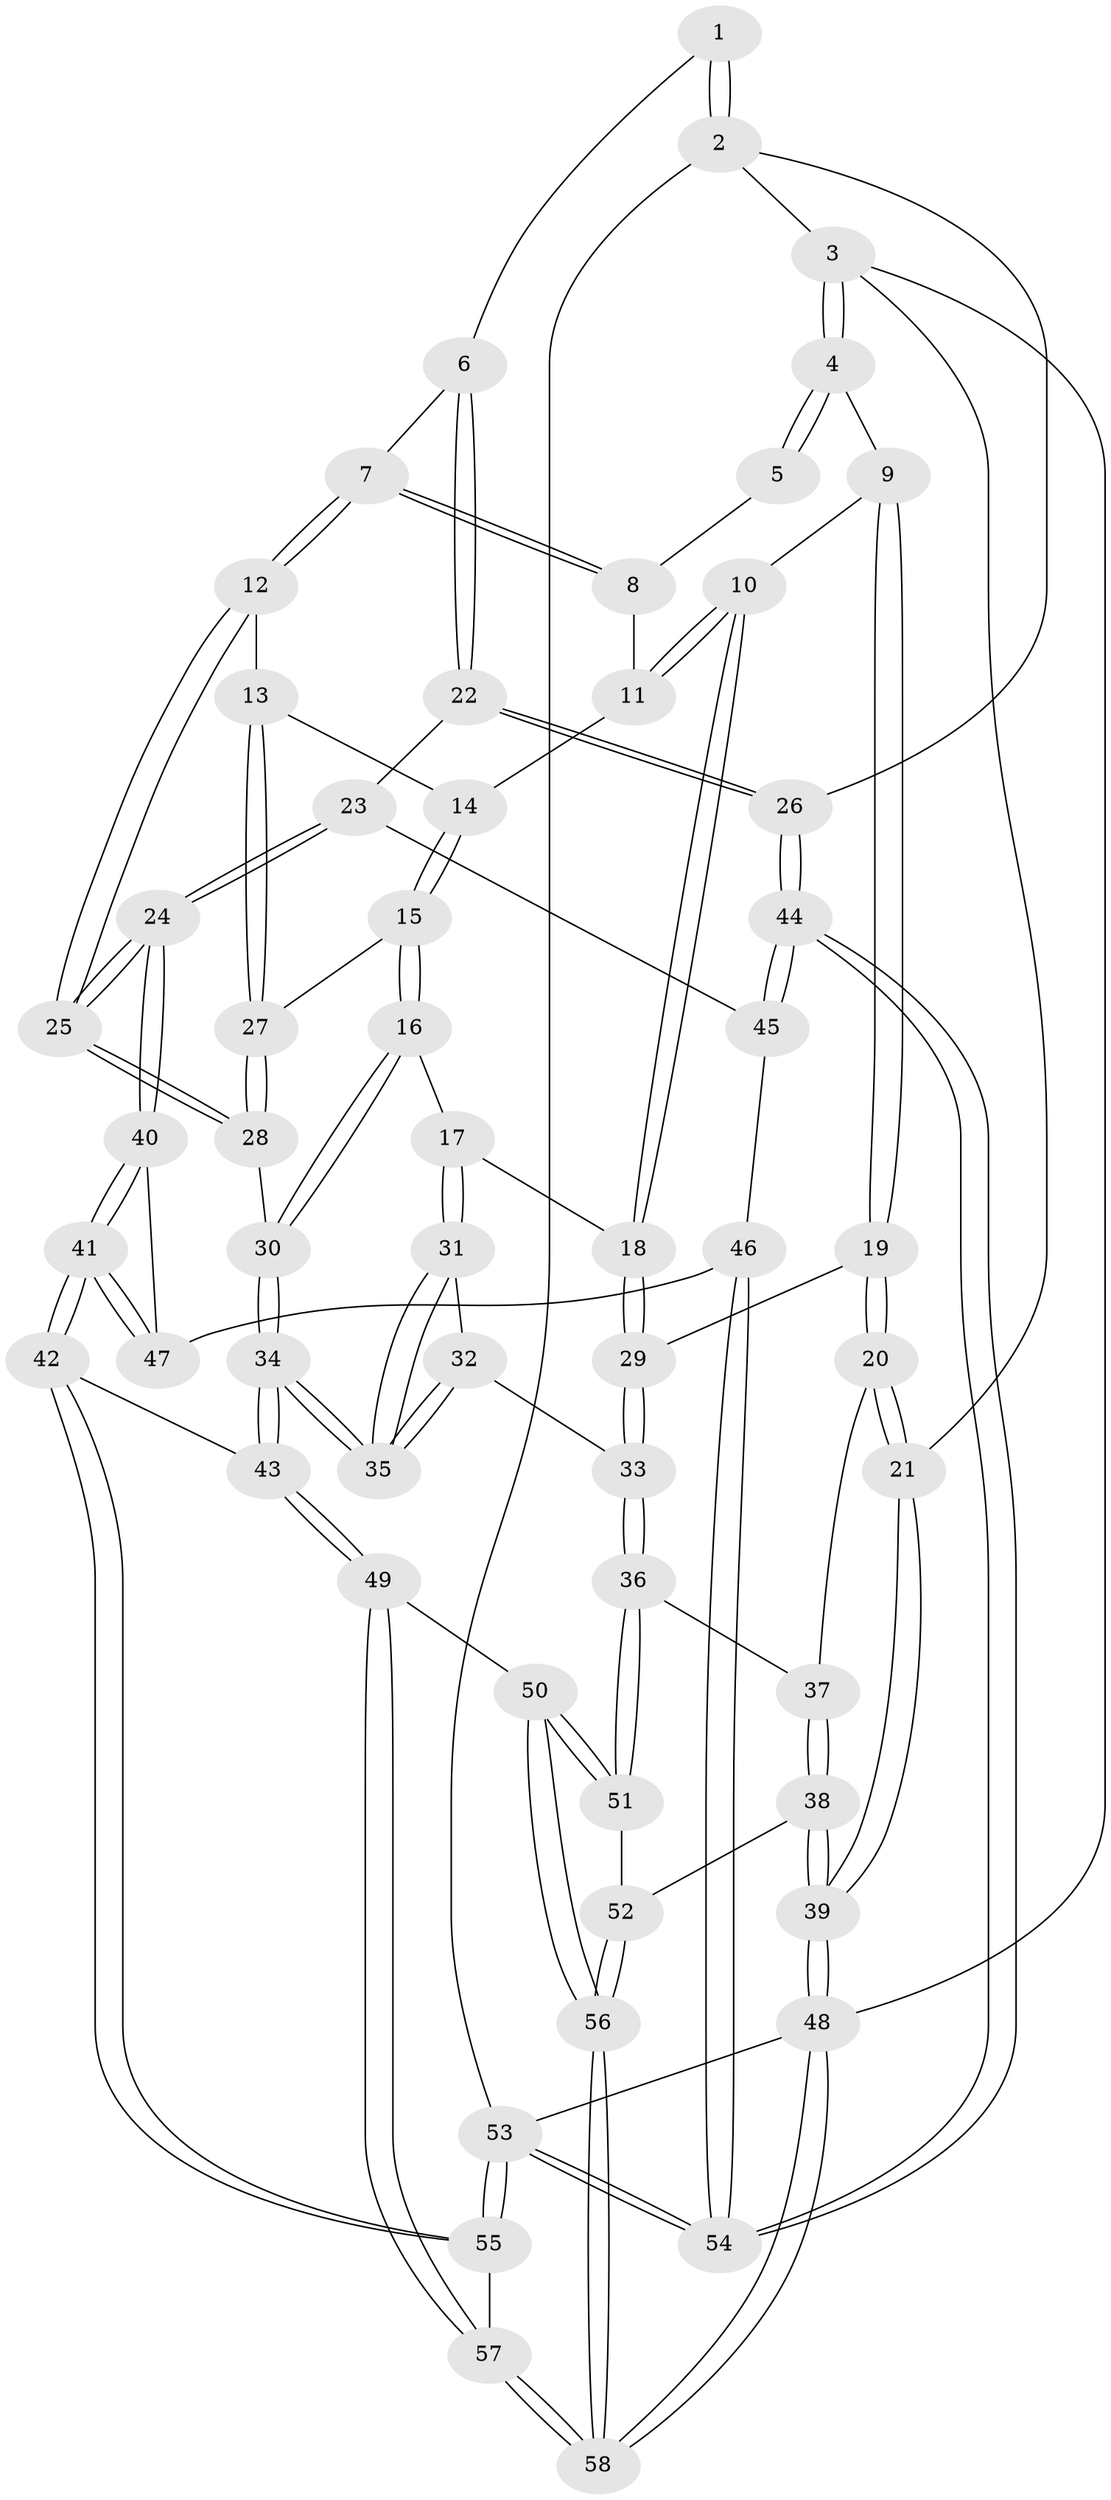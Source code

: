 // Generated by graph-tools (version 1.1) at 2025/01/03/09/25 05:01:19]
// undirected, 58 vertices, 142 edges
graph export_dot {
graph [start="1"]
  node [color=gray90,style=filled];
  1 [pos="+0.942002481478453+0"];
  2 [pos="+1+0"];
  3 [pos="+0+0"];
  4 [pos="+0.1404860150063559+0"];
  5 [pos="+0.7996046361124317+0"];
  6 [pos="+0.8250717566875425+0.23681889258392297"];
  7 [pos="+0.8205515892919598+0.23632729600322774"];
  8 [pos="+0.6346239005137363+0.15498544749995025"];
  9 [pos="+0.20978047500383534+0"];
  10 [pos="+0.32792240235560166+0.16549509577530466"];
  11 [pos="+0.5712100551467019+0.18880335132071796"];
  12 [pos="+0.6738521026096772+0.3522363735615645"];
  13 [pos="+0.6240488776243062+0.3138786372122978"];
  14 [pos="+0.5749289144205085+0.19876649218406672"];
  15 [pos="+0.5337523221051697+0.38188051366489817"];
  16 [pos="+0.3857017527591387+0.3615795180075655"];
  17 [pos="+0.34569329869340754+0.3389910940158547"];
  18 [pos="+0.3285814552473333+0.30910733187839257"];
  19 [pos="+0.046158879553185525+0.3963073495442816"];
  20 [pos="+0+0.4311658022149153"];
  21 [pos="+0+0.41526268666048016"];
  22 [pos="+0.9841022984292597+0.3791504509088425"];
  23 [pos="+0.8425213984912643+0.493153573066789"];
  24 [pos="+0.7879280055843354+0.528130310476777"];
  25 [pos="+0.7312053638476912+0.4999304890207948"];
  26 [pos="+1+0.3602077755421124"];
  27 [pos="+0.5649373286772555+0.3921924207546349"];
  28 [pos="+0.5942787779988381+0.5019876183099522"];
  29 [pos="+0.1776544157142534+0.4339835515791582"];
  30 [pos="+0.5520726283867644+0.5223497236127339"];
  31 [pos="+0.34868145702757875+0.4332127453310086"];
  32 [pos="+0.2299512041283913+0.5776608496343895"];
  33 [pos="+0.15504163545995625+0.5854519005419717"];
  34 [pos="+0.4481323970554523+0.6825573979321851"];
  35 [pos="+0.4008455379434365+0.6241509194395712"];
  36 [pos="+0.15360379262410795+0.5870650412596589"];
  37 [pos="+0.05644334137293385+0.5373597256936405"];
  38 [pos="+0+0.769084788138353"];
  39 [pos="+0+0.7912747580029654"];
  40 [pos="+0.7878519597190163+0.5288557548062364"];
  41 [pos="+0.677591911247773+0.7433414497494232"];
  42 [pos="+0.6701331778199138+0.7523372443906254"];
  43 [pos="+0.45299948179816+0.7296539522491833"];
  44 [pos="+1+0.651494482102035"];
  45 [pos="+0.9557815781512942+0.6316370769895625"];
  46 [pos="+0.9313102947362834+0.7537311737985669"];
  47 [pos="+0.9257102360247735+0.7489227718367077"];
  48 [pos="+0+1"];
  49 [pos="+0.41742212758061825+0.7772527314135143"];
  50 [pos="+0.3849693419560495+0.7866176149724251"];
  51 [pos="+0.126209696702938+0.7190127009891266"];
  52 [pos="+0.12004711229685781+0.723456894468758"];
  53 [pos="+1+1"];
  54 [pos="+1+1"];
  55 [pos="+0.8792667596845536+1"];
  56 [pos="+0.1726955085206151+1"];
  57 [pos="+0.5712183882986125+1"];
  58 [pos="+0.09513421127423861+1"];
  1 -- 2;
  1 -- 2;
  1 -- 6;
  2 -- 3;
  2 -- 26;
  2 -- 53;
  3 -- 4;
  3 -- 4;
  3 -- 21;
  3 -- 48;
  4 -- 5;
  4 -- 5;
  4 -- 9;
  5 -- 8;
  6 -- 7;
  6 -- 22;
  6 -- 22;
  7 -- 8;
  7 -- 8;
  7 -- 12;
  7 -- 12;
  8 -- 11;
  9 -- 10;
  9 -- 19;
  9 -- 19;
  10 -- 11;
  10 -- 11;
  10 -- 18;
  10 -- 18;
  11 -- 14;
  12 -- 13;
  12 -- 25;
  12 -- 25;
  13 -- 14;
  13 -- 27;
  13 -- 27;
  14 -- 15;
  14 -- 15;
  15 -- 16;
  15 -- 16;
  15 -- 27;
  16 -- 17;
  16 -- 30;
  16 -- 30;
  17 -- 18;
  17 -- 31;
  17 -- 31;
  18 -- 29;
  18 -- 29;
  19 -- 20;
  19 -- 20;
  19 -- 29;
  20 -- 21;
  20 -- 21;
  20 -- 37;
  21 -- 39;
  21 -- 39;
  22 -- 23;
  22 -- 26;
  22 -- 26;
  23 -- 24;
  23 -- 24;
  23 -- 45;
  24 -- 25;
  24 -- 25;
  24 -- 40;
  24 -- 40;
  25 -- 28;
  25 -- 28;
  26 -- 44;
  26 -- 44;
  27 -- 28;
  27 -- 28;
  28 -- 30;
  29 -- 33;
  29 -- 33;
  30 -- 34;
  30 -- 34;
  31 -- 32;
  31 -- 35;
  31 -- 35;
  32 -- 33;
  32 -- 35;
  32 -- 35;
  33 -- 36;
  33 -- 36;
  34 -- 35;
  34 -- 35;
  34 -- 43;
  34 -- 43;
  36 -- 37;
  36 -- 51;
  36 -- 51;
  37 -- 38;
  37 -- 38;
  38 -- 39;
  38 -- 39;
  38 -- 52;
  39 -- 48;
  39 -- 48;
  40 -- 41;
  40 -- 41;
  40 -- 47;
  41 -- 42;
  41 -- 42;
  41 -- 47;
  41 -- 47;
  42 -- 43;
  42 -- 55;
  42 -- 55;
  43 -- 49;
  43 -- 49;
  44 -- 45;
  44 -- 45;
  44 -- 54;
  44 -- 54;
  45 -- 46;
  46 -- 47;
  46 -- 54;
  46 -- 54;
  48 -- 58;
  48 -- 58;
  48 -- 53;
  49 -- 50;
  49 -- 57;
  49 -- 57;
  50 -- 51;
  50 -- 51;
  50 -- 56;
  50 -- 56;
  51 -- 52;
  52 -- 56;
  52 -- 56;
  53 -- 54;
  53 -- 54;
  53 -- 55;
  53 -- 55;
  55 -- 57;
  56 -- 58;
  56 -- 58;
  57 -- 58;
  57 -- 58;
}
